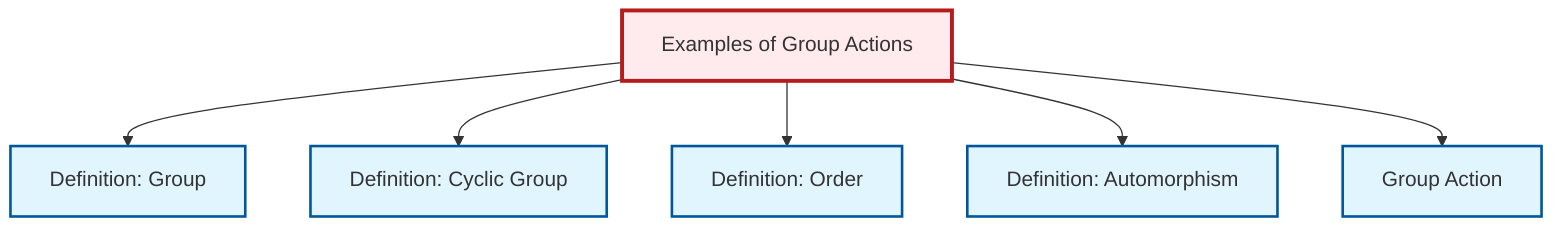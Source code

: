 graph TD
    classDef definition fill:#e1f5fe,stroke:#01579b,stroke-width:2px
    classDef theorem fill:#f3e5f5,stroke:#4a148c,stroke-width:2px
    classDef axiom fill:#fff3e0,stroke:#e65100,stroke-width:2px
    classDef example fill:#e8f5e9,stroke:#1b5e20,stroke-width:2px
    classDef current fill:#ffebee,stroke:#b71c1c,stroke-width:3px
    def-cyclic-group["Definition: Cyclic Group"]:::definition
    def-group-action["Group Action"]:::definition
    def-order["Definition: Order"]:::definition
    ex-group-action-examples["Examples of Group Actions"]:::example
    def-automorphism["Definition: Automorphism"]:::definition
    def-group["Definition: Group"]:::definition
    ex-group-action-examples --> def-group
    ex-group-action-examples --> def-cyclic-group
    ex-group-action-examples --> def-order
    ex-group-action-examples --> def-automorphism
    ex-group-action-examples --> def-group-action
    class ex-group-action-examples current